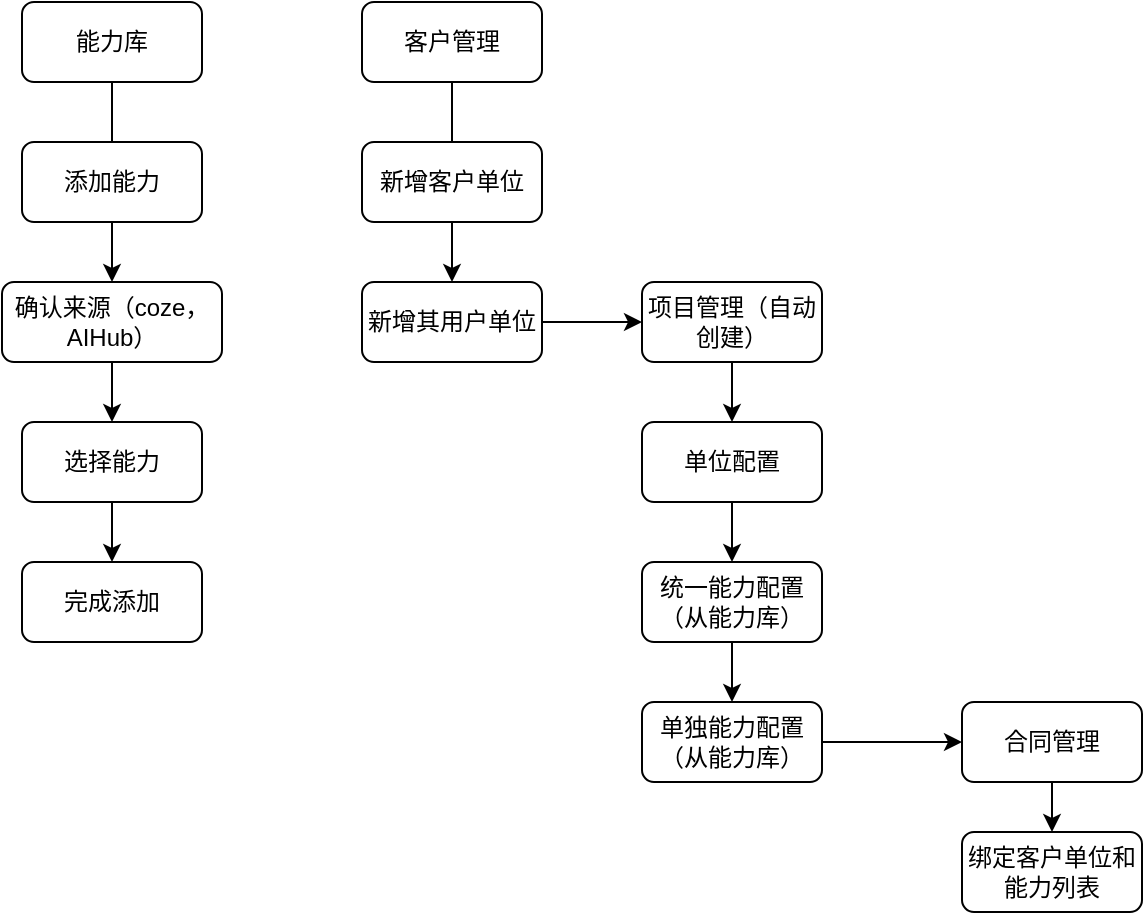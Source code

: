 <mxfile version="26.2.15">
  <diagram id="v3zu0jhw_HTjpBp0unv8" name="第 1 页">
    <mxGraphModel dx="868" dy="439" grid="1" gridSize="10" guides="1" tooltips="1" connect="1" arrows="1" fold="1" page="1" pageScale="1" pageWidth="827" pageHeight="1169" math="0" shadow="0">
      <root>
        <mxCell id="0" />
        <mxCell id="1" parent="0" />
        <mxCell id="huumPHei3dxgAzYyJz---9" value="" style="edgeStyle=orthogonalEdgeStyle;rounded=0;orthogonalLoop=1;jettySize=auto;html=1;" parent="1" source="huumPHei3dxgAzYyJz---2" target="huumPHei3dxgAzYyJz---4" edge="1">
          <mxGeometry relative="1" as="geometry" />
        </mxCell>
        <mxCell id="huumPHei3dxgAzYyJz---2" value="能力库" style="rounded=1;whiteSpace=wrap;html=1;" parent="1" vertex="1">
          <mxGeometry x="90" y="170" width="90" height="40" as="geometry" />
        </mxCell>
        <mxCell id="huumPHei3dxgAzYyJz---3" value="添加能力" style="rounded=1;whiteSpace=wrap;html=1;" parent="1" vertex="1">
          <mxGeometry x="90" y="240" width="90" height="40" as="geometry" />
        </mxCell>
        <mxCell id="huumPHei3dxgAzYyJz---10" value="" style="edgeStyle=orthogonalEdgeStyle;rounded=0;orthogonalLoop=1;jettySize=auto;html=1;" parent="1" source="huumPHei3dxgAzYyJz---4" target="huumPHei3dxgAzYyJz---5" edge="1">
          <mxGeometry relative="1" as="geometry" />
        </mxCell>
        <mxCell id="huumPHei3dxgAzYyJz---4" value="确认来源（coze，AIHub）" style="rounded=1;whiteSpace=wrap;html=1;" parent="1" vertex="1">
          <mxGeometry x="80" y="310" width="110" height="40" as="geometry" />
        </mxCell>
        <mxCell id="7n3nb0rTis2PYSGXb8Ey-2" value="" style="edgeStyle=orthogonalEdgeStyle;rounded=0;orthogonalLoop=1;jettySize=auto;html=1;" edge="1" parent="1" source="huumPHei3dxgAzYyJz---5" target="7n3nb0rTis2PYSGXb8Ey-1">
          <mxGeometry relative="1" as="geometry" />
        </mxCell>
        <mxCell id="huumPHei3dxgAzYyJz---5" value="选择能力" style="rounded=1;whiteSpace=wrap;html=1;" parent="1" vertex="1">
          <mxGeometry x="90" y="380" width="90" height="40" as="geometry" />
        </mxCell>
        <mxCell id="huumPHei3dxgAzYyJz---14" value="" style="edgeStyle=orthogonalEdgeStyle;rounded=0;orthogonalLoop=1;jettySize=auto;html=1;" parent="1" source="huumPHei3dxgAzYyJz---8" target="huumPHei3dxgAzYyJz---12" edge="1">
          <mxGeometry relative="1" as="geometry" />
        </mxCell>
        <mxCell id="huumPHei3dxgAzYyJz---8" value="客户管理" style="rounded=1;whiteSpace=wrap;html=1;" parent="1" vertex="1">
          <mxGeometry x="260" y="170" width="90" height="40" as="geometry" />
        </mxCell>
        <mxCell id="huumPHei3dxgAzYyJz---11" value="新增客户单位" style="rounded=1;whiteSpace=wrap;html=1;" parent="1" vertex="1">
          <mxGeometry x="260" y="240" width="90" height="40" as="geometry" />
        </mxCell>
        <mxCell id="huumPHei3dxgAzYyJz---15" value="" style="edgeStyle=orthogonalEdgeStyle;rounded=0;orthogonalLoop=1;jettySize=auto;html=1;" parent="1" source="huumPHei3dxgAzYyJz---12" target="huumPHei3dxgAzYyJz---13" edge="1">
          <mxGeometry relative="1" as="geometry" />
        </mxCell>
        <mxCell id="huumPHei3dxgAzYyJz---12" value="新增其用户单位" style="rounded=1;whiteSpace=wrap;html=1;" parent="1" vertex="1">
          <mxGeometry x="260" y="310" width="90" height="40" as="geometry" />
        </mxCell>
        <mxCell id="huumPHei3dxgAzYyJz---17" value="" style="edgeStyle=orthogonalEdgeStyle;rounded=0;orthogonalLoop=1;jettySize=auto;html=1;" parent="1" source="huumPHei3dxgAzYyJz---13" target="huumPHei3dxgAzYyJz---16" edge="1">
          <mxGeometry relative="1" as="geometry" />
        </mxCell>
        <mxCell id="huumPHei3dxgAzYyJz---13" value="项目管理（自动创建）" style="rounded=1;whiteSpace=wrap;html=1;" parent="1" vertex="1">
          <mxGeometry x="400" y="310" width="90" height="40" as="geometry" />
        </mxCell>
        <mxCell id="huumPHei3dxgAzYyJz---19" value="" style="edgeStyle=orthogonalEdgeStyle;rounded=0;orthogonalLoop=1;jettySize=auto;html=1;" parent="1" source="huumPHei3dxgAzYyJz---16" target="huumPHei3dxgAzYyJz---18" edge="1">
          <mxGeometry relative="1" as="geometry" />
        </mxCell>
        <mxCell id="huumPHei3dxgAzYyJz---16" value="单位配置" style="rounded=1;whiteSpace=wrap;html=1;" parent="1" vertex="1">
          <mxGeometry x="400" y="380" width="90" height="40" as="geometry" />
        </mxCell>
        <mxCell id="huumPHei3dxgAzYyJz---21" value="" style="edgeStyle=orthogonalEdgeStyle;rounded=0;orthogonalLoop=1;jettySize=auto;html=1;" parent="1" source="huumPHei3dxgAzYyJz---18" target="huumPHei3dxgAzYyJz---20" edge="1">
          <mxGeometry relative="1" as="geometry" />
        </mxCell>
        <mxCell id="huumPHei3dxgAzYyJz---18" value="统一能力配置（从能力库）" style="rounded=1;whiteSpace=wrap;html=1;" parent="1" vertex="1">
          <mxGeometry x="400" y="450" width="90" height="40" as="geometry" />
        </mxCell>
        <mxCell id="huumPHei3dxgAzYyJz---25" value="" style="edgeStyle=orthogonalEdgeStyle;rounded=0;orthogonalLoop=1;jettySize=auto;html=1;" parent="1" source="huumPHei3dxgAzYyJz---20" target="huumPHei3dxgAzYyJz---24" edge="1">
          <mxGeometry relative="1" as="geometry" />
        </mxCell>
        <mxCell id="huumPHei3dxgAzYyJz---20" value="单独能力配置（从能力库）" style="rounded=1;whiteSpace=wrap;html=1;" parent="1" vertex="1">
          <mxGeometry x="400" y="520" width="90" height="40" as="geometry" />
        </mxCell>
        <mxCell id="huumPHei3dxgAzYyJz---27" value="" style="edgeStyle=orthogonalEdgeStyle;rounded=0;orthogonalLoop=1;jettySize=auto;html=1;" parent="1" source="huumPHei3dxgAzYyJz---24" target="huumPHei3dxgAzYyJz---26" edge="1">
          <mxGeometry relative="1" as="geometry" />
        </mxCell>
        <mxCell id="huumPHei3dxgAzYyJz---24" value="合同管理" style="rounded=1;whiteSpace=wrap;html=1;" parent="1" vertex="1">
          <mxGeometry x="560" y="520" width="90" height="40" as="geometry" />
        </mxCell>
        <mxCell id="huumPHei3dxgAzYyJz---26" value="绑定客户单位和能力列表" style="rounded=1;whiteSpace=wrap;html=1;" parent="1" vertex="1">
          <mxGeometry x="560" y="585" width="90" height="40" as="geometry" />
        </mxCell>
        <mxCell id="7n3nb0rTis2PYSGXb8Ey-1" value="完成添加" style="rounded=1;whiteSpace=wrap;html=1;" vertex="1" parent="1">
          <mxGeometry x="90" y="450" width="90" height="40" as="geometry" />
        </mxCell>
      </root>
    </mxGraphModel>
  </diagram>
</mxfile>
